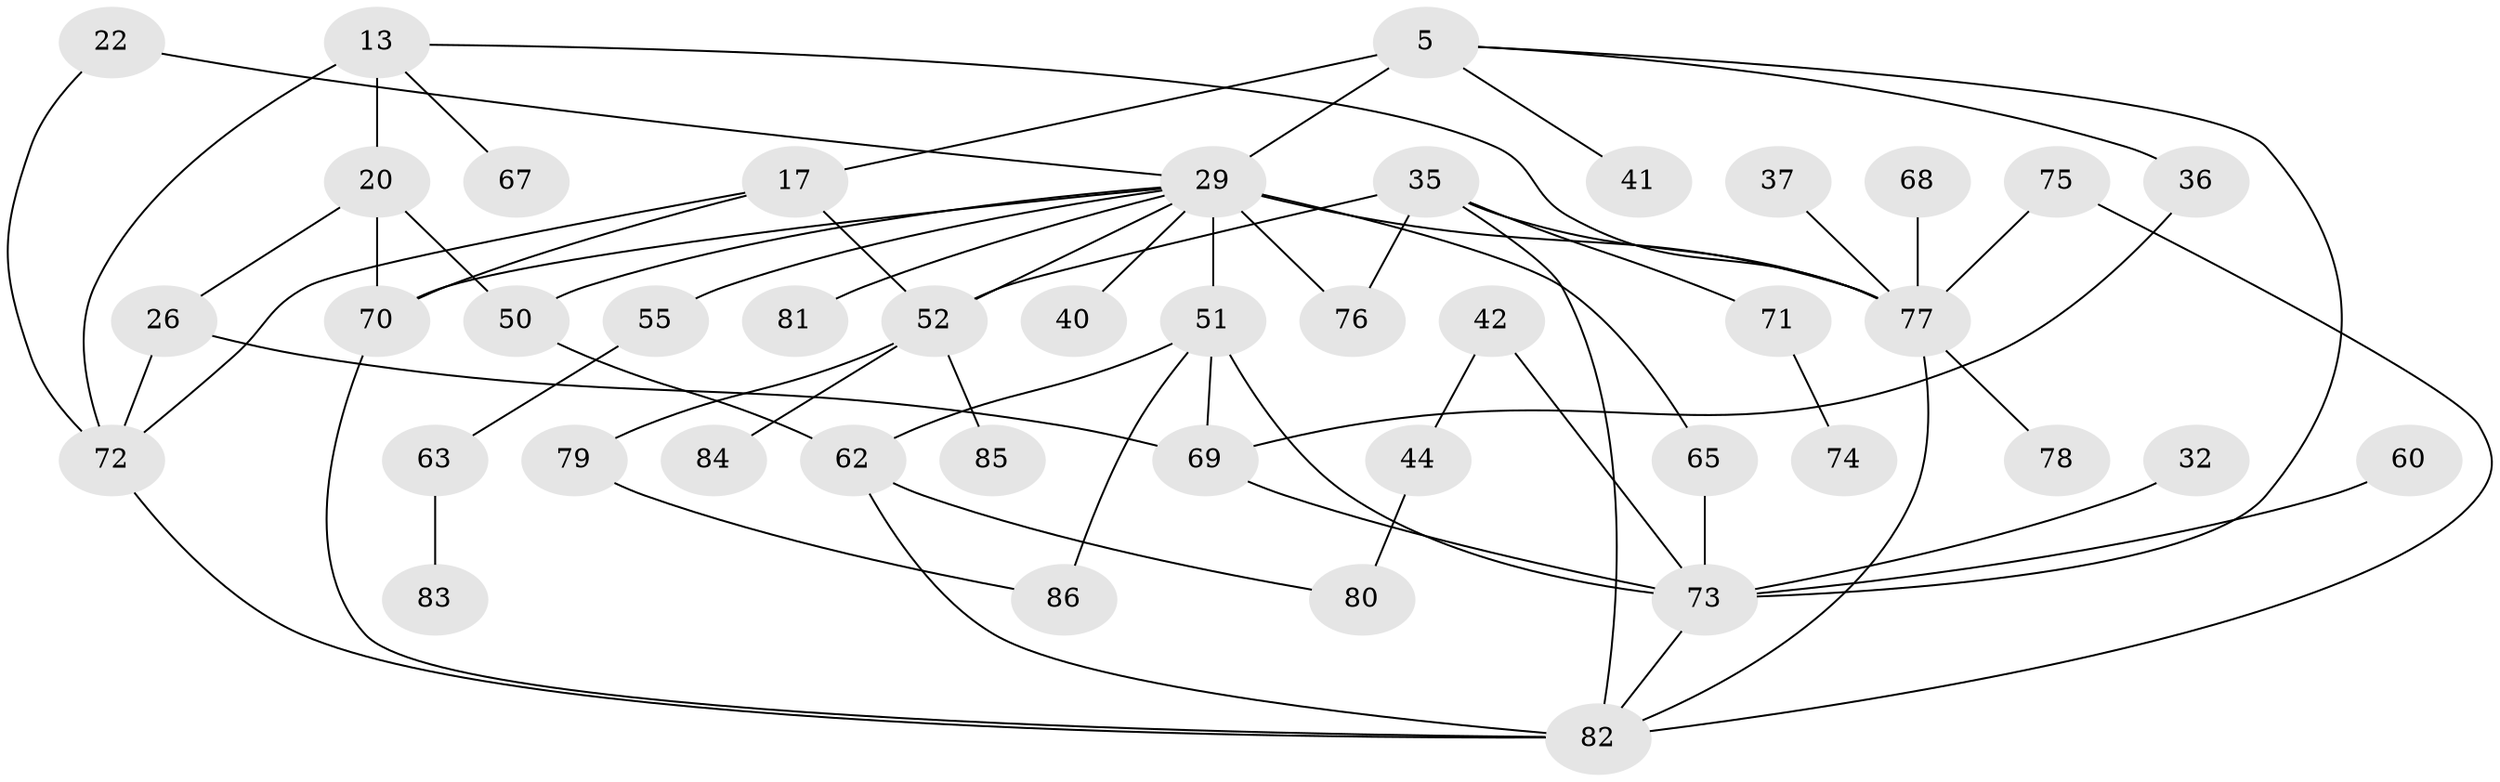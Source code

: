 // original degree distribution, {5: 0.16279069767441862, 2: 0.3488372093023256, 6: 0.023255813953488372, 3: 0.12790697674418605, 8: 0.011627906976744186, 4: 0.1511627906976744, 1: 0.1744186046511628}
// Generated by graph-tools (version 1.1) at 2025/44/03/04/25 21:44:36]
// undirected, 43 vertices, 65 edges
graph export_dot {
graph [start="1"]
  node [color=gray90,style=filled];
  5;
  13;
  17 [super="+14"];
  20;
  22;
  26;
  29 [super="+10+3+12+21+28"];
  32;
  35;
  36;
  37;
  40;
  41;
  42;
  44;
  50 [super="+38"];
  51 [super="+6+8+9+49"];
  52 [super="+25"];
  55;
  60;
  62 [super="+59+61"];
  63;
  65;
  67;
  68;
  69 [super="+27"];
  70 [super="+64"];
  71;
  72 [super="+19"];
  73 [super="+47+23"];
  74;
  75;
  76 [super="+24"];
  77 [super="+48+54+46"];
  78;
  79;
  80;
  81;
  82 [super="+58+66"];
  83;
  84;
  85;
  86;
  5 -- 36;
  5 -- 41;
  5 -- 17 [weight=2];
  5 -- 29;
  5 -- 73;
  13 -- 20;
  13 -- 67;
  13 -- 72 [weight=2];
  13 -- 77;
  17 -- 72;
  17 -- 70 [weight=2];
  17 -- 52;
  20 -- 26;
  20 -- 50 [weight=2];
  20 -- 70;
  22 -- 72;
  22 -- 29;
  26 -- 69;
  26 -- 72;
  29 -- 40;
  29 -- 52;
  29 -- 81;
  29 -- 55;
  29 -- 51 [weight=3];
  29 -- 77 [weight=4];
  29 -- 76;
  29 -- 65;
  29 -- 50;
  29 -- 70;
  32 -- 73;
  35 -- 71;
  35 -- 77;
  35 -- 76;
  35 -- 82 [weight=2];
  35 -- 52;
  36 -- 69;
  37 -- 77;
  42 -- 44;
  42 -- 73;
  44 -- 80;
  50 -- 62;
  51 -- 62 [weight=3];
  51 -- 73;
  51 -- 86;
  51 -- 69;
  52 -- 84;
  52 -- 85;
  52 -- 79;
  55 -- 63;
  60 -- 73;
  62 -- 80;
  62 -- 82 [weight=2];
  63 -- 83;
  65 -- 73;
  68 -- 77;
  69 -- 73 [weight=3];
  70 -- 82;
  71 -- 74;
  72 -- 82;
  73 -- 82 [weight=3];
  75 -- 82;
  75 -- 77;
  77 -- 82;
  77 -- 78;
  79 -- 86;
}
